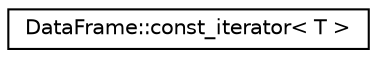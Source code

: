 digraph "Graphical Class Hierarchy"
{
  edge [fontname="Helvetica",fontsize="10",labelfontname="Helvetica",labelfontsize="10"];
  node [fontname="Helvetica",fontsize="10",shape=record];
  rankdir="LR";
  Node0 [label="DataFrame::const_iterator\< T \>",height=0.2,width=0.4,color="black", fillcolor="white", style="filled",URL="$classDataFrame_1_1const__iterator.html"];
}
